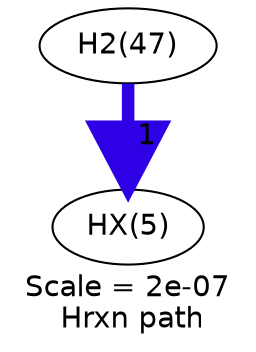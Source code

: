 digraph reaction_paths {
center=1;
s11 -> s54[fontname="Helvetica", style="setlinewidth(6)", arrowsize=3, color="0.7, 1.5, 0.9"
, label=" 1"];
s11 [ fontname="Helvetica", label="H2(47)"];
s54 [ fontname="Helvetica", label="HX(5)"];
 label = "Scale = 2e-07\l Hrxn path";
 fontname = "Helvetica";
}
